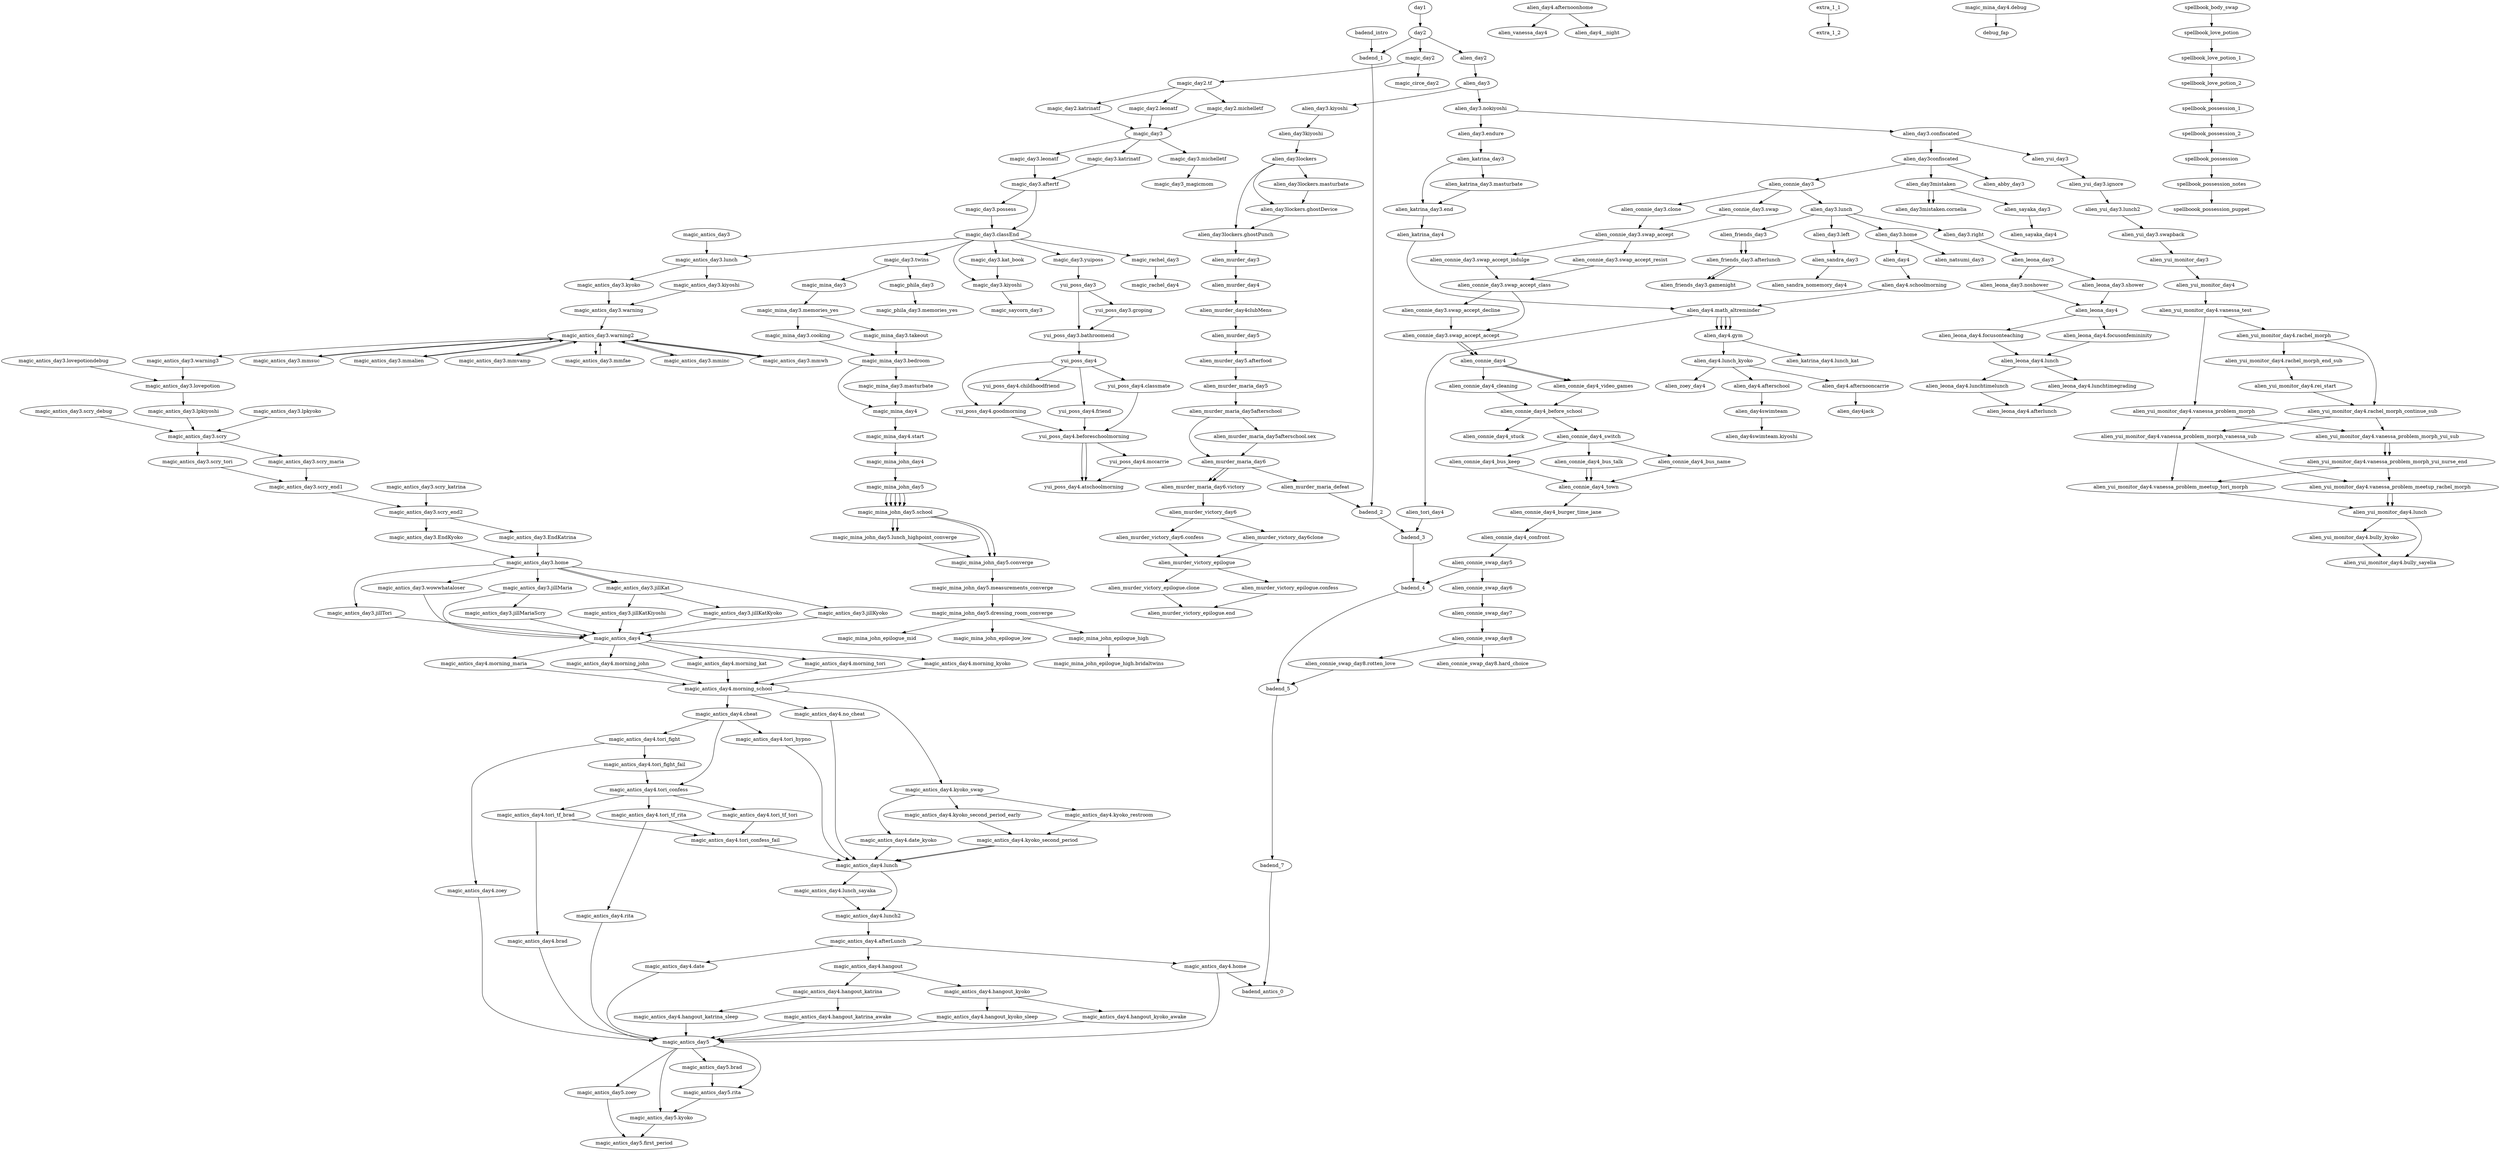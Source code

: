 digraph G{
	"alien_connie_day3" -> "alien_day3.lunch"
	"alien_connie_day3" -> "alien_connie_day3.swap"
	"alien_connie_day3" -> "alien_connie_day3.clone"
	"alien_connie_day3.swap" -> "alien_connie_day3.swap_accept"
	"alien_connie_day3.clone" -> "alien_connie_day3.swap_accept"
	"alien_connie_day3.swap_accept" -> "alien_connie_day3.swap_accept_indulge"
	"alien_connie_day3.swap_accept" -> "alien_connie_day3.swap_accept_resist"
	"alien_connie_day3.swap_accept_indulge" -> "alien_connie_day3.swap_accept_class"
	"alien_connie_day3.swap_accept_resist" -> "alien_connie_day3.swap_accept_class"
	"alien_connie_day3.swap_accept_class" -> "alien_connie_day3.swap_accept_decline"
	"alien_connie_day3.swap_accept_class" -> "alien_connie_day3.swap_accept_accept"
	"alien_connie_day3.swap_accept_decline" -> "alien_connie_day3.swap_accept_accept"
	"alien_connie_day3.swap_accept_accept" -> "alien_connie_day4"
	"alien_connie_day3.swap_accept_accept" -> "alien_connie_day4"
	"alien_connie_day4" -> "alien_connie_day4_video_games"
	"alien_connie_day4" -> "alien_connie_day4_video_games"
	"alien_connie_day4" -> "alien_connie_day4_cleaning"
	"alien_connie_day4_video_games" -> "alien_connie_day4_before_school"
	"alien_connie_day4_cleaning" -> "alien_connie_day4_before_school"
	"alien_connie_day4_before_school" -> "alien_connie_day4_switch"
	"alien_connie_day4_before_school" -> "alien_connie_day4_stuck"
	"alien_connie_day4_switch" -> "alien_connie_day4_bus_name"
	"alien_connie_day4_switch" -> "alien_connie_day4_bus_keep"
	"alien_connie_day4_switch" -> "alien_connie_day4_bus_talk"
	"alien_connie_day4_bus_name" -> "alien_connie_day4_town"
	"alien_connie_day4_bus_keep" -> "alien_connie_day4_town"
	"alien_connie_day4_bus_talk" -> "alien_connie_day4_town"
	"alien_connie_day4_bus_talk" -> "alien_connie_day4_town"
	"alien_connie_day4_town" -> "alien_connie_day4_burger_time_jane"
	"alien_connie_day4_burger_time_jane" -> "alien_connie_day4_confront"
	"alien_connie_day4_confront" -> "alien_connie_swap_day5"
	"alien_connie_swap_day5" -> "badend_4"
	"alien_connie_swap_day5" -> "alien_connie_swap_day6"
	"alien_connie_swap_day6" -> "alien_connie_swap_day7"
	"alien_connie_swap_day7" -> "alien_connie_swap_day8"
	"alien_connie_swap_day8" -> "alien_connie_swap_day8.rotten_love"
	"alien_connie_swap_day8" -> "alien_connie_swap_day8.hard_choice"
	"alien_connie_swap_day8.rotten_love" -> "badend_5"
	"alien_day2" -> "alien_day3"
	"alien_day3confiscated" -> "alien_day3mistaken"
	"alien_day3confiscated" -> "alien_abby_day3"
	"alien_day3confiscated" -> "alien_connie_day3"
	"alien_day3kiyoshi" -> "alien_day3lockers"
	"alien_day3lockers" -> "alien_day3lockers.masturbate"
	"alien_day3lockers" -> "alien_day3lockers.ghostDevice"
	"alien_day3lockers" -> "alien_day3lockers.ghostPunch"
	"alien_day3lockers.masturbate" -> "alien_day3lockers.ghostDevice"
	"alien_day3lockers.ghostDevice" -> "alien_day3lockers.ghostPunch"
	"alien_day3lockers.ghostPunch" -> "alien_murder_day3"
	"alien_day3mistaken" -> "alien_day3mistaken.cornelia"
	"alien_day3mistaken" -> "alien_day3mistaken.cornelia"
	"alien_day3mistaken" -> "alien_sayaka_day3"
	"alien_day3" -> "alien_day3.kiyoshi"
	"alien_day3" -> "alien_day3.nokiyoshi"
	"alien_day3.kiyoshi" -> "alien_day3kiyoshi"
	"alien_day3.nokiyoshi" -> "alien_day3.confiscated"
	"alien_day3.nokiyoshi" -> "alien_day3.endure"
	"alien_day3.confiscated" -> "alien_day3confiscated"
	"alien_day3.confiscated" -> "alien_yui_day3"
	"alien_day3.endure" -> "alien_katrina_day3"
	"alien_day3.lunch" -> "alien_friends_day3"
	"alien_day3.lunch" -> "alien_day3.left"
	"alien_day3.lunch" -> "alien_day3.right"
	"alien_day3.lunch" -> "alien_day3.home"
	"alien_day3.left" -> "alien_sandra_day3"
	"alien_day3.right" -> "alien_leona_day3"
	"alien_day3.home" -> "alien_natsumi_day3"
	"alien_day3.home" -> "alien_day4"
	"alien_day4" -> "alien_day4.schoolmorning"
	"alien_day4.schoolmorning" -> "alien_day4.math_altreminder"
	"alien_day4.math_altreminder" -> "alien_day4.gym"
	"alien_day4.math_altreminder" -> "alien_day4.gym"
	"alien_day4.math_altreminder" -> "alien_tori_day4"
	"alien_day4.math_altreminder" -> "alien_day4.gym"
	"alien_day4.math_altreminder" -> "alien_day4.gym"
	"alien_day4.gym" -> "alien_katrina_day4.lunch_kat"
	"alien_day4.gym" -> "alien_day4.lunch_kyoko"
	"alien_day4.lunch_kyoko" -> "alien_zoey_day4"
	"alien_day4.lunch_kyoko" -> "alien_day4.afterschool"
	"alien_day4.lunch_kyoko" -> "alien_day4.afternooncarrie"
	"alien_day4.afterschool" -> "alien_day4swimteam"
	"alien_day4.afternooncarrie" -> "alien_day4jack"
	"alien_day4.afternoonhome" -> "alien_vanessa_day4"
	"alien_day4.afternoonhome" -> "alien_day4__night"
	"alien_day4swimteam" -> "alien_day4swimteam.kiyoshi"
	"alien_friends_day3" -> "alien_friends_day3.afterlunch"
	"alien_friends_day3" -> "alien_friends_day3.afterlunch"
	"alien_friends_day3.afterlunch" -> "alien_friends_day3.gamenight"
	"alien_friends_day3.afterlunch" -> "alien_friends_day3.gamenight"
	"alien_katrina_day3" -> "alien_katrina_day3.masturbate"
	"alien_katrina_day3" -> "alien_katrina_day3.end"
	"alien_katrina_day3.masturbate" -> "alien_katrina_day3.end"
	"alien_katrina_day3.end" -> "alien_katrina_day4"
	"alien_katrina_day4" -> "alien_day4.math_altreminder"
	"alien_leona_day3" -> "alien_leona_day3.shower"
	"alien_leona_day3" -> "alien_leona_day3.noshower"
	"alien_leona_day3.shower" -> "alien_leona_day4"
	"alien_leona_day3.noshower" -> "alien_leona_day4"
	"alien_leona_day4" -> "alien_leona_day4.focusonfemininity"
	"alien_leona_day4" -> "alien_leona_day4.focusonteaching"
	"alien_leona_day4.focusonfemininity" -> "alien_leona_day4.lunch"
	"alien_leona_day4.focusonteaching" -> "alien_leona_day4.lunch"
	"alien_leona_day4.lunch" -> "alien_leona_day4.lunchtimegrading"
	"alien_leona_day4.lunch" -> "alien_leona_day4.lunchtimelunch"
	"alien_leona_day4.lunchtimegrading" -> "alien_leona_day4.afterlunch"
	"alien_leona_day4.lunchtimelunch" -> "alien_leona_day4.afterlunch"
	"alien_murder_day3" -> "alien_murder_day4"
	"alien_murder_day4clubMens" -> "alien_murder_day5"
	"alien_murder_day4" -> "alien_murder_day4clubMens"
	"alien_murder_day5" -> "alien_murder_day5.afterfood"
	"alien_murder_day5.afterfood" -> "alien_murder_maria_day5"
	"alien_murder_maria_day5afterschool" -> "alien_murder_maria_day5afterschool.sex"
	"alien_murder_maria_day5afterschool" -> "alien_murder_maria_day6"
	"alien_murder_maria_day5afterschool.sex" -> "alien_murder_maria_day6"
	"alien_murder_maria_day5" -> "alien_murder_maria_day5afterschool"
	"alien_murder_maria_day6" -> "alien_murder_maria_defeat"
	"alien_murder_maria_day6" -> "alien_murder_maria_day6.victory"
	"alien_murder_maria_day6" -> "alien_murder_maria_day6.victory"
	"alien_murder_maria_day6.victory" -> "alien_murder_victory_day6"
	"alien_murder_maria_defeat" -> "badend_2"
	"alien_murder_victory_day6" -> "alien_murder_victory_day6.confess"
	"alien_murder_victory_day6" -> "alien_murder_victory_day6clone"
	"alien_murder_victory_day6.confess" -> "alien_murder_victory_epilogue"
	"alien_murder_victory_day6clone" -> "alien_murder_victory_epilogue"
	"alien_murder_victory_epilogue" -> "alien_murder_victory_epilogue.confess"
	"alien_murder_victory_epilogue" -> "alien_murder_victory_epilogue.clone"
	"alien_murder_victory_epilogue.confess" -> "alien_murder_victory_epilogue.end"
	"alien_murder_victory_epilogue.clone" -> "alien_murder_victory_epilogue.end"
	"alien_sandra_day3" -> "alien_sandra_nomemory_day4"
	"alien_sayaka_day3" -> "alien_sayaka_day4"
	"alien_tori_day4" -> "badend_3"
	"alien_yui_day3" -> "alien_yui_day3.ignore"
	"alien_yui_day3.ignore" -> "alien_yui_day3.lunch2"
	"alien_yui_day3.lunch2" -> "alien_yui_day3.swapback"
	"alien_yui_day3.swapback" -> "alien_yui_monitor_day3"
	"alien_yui_monitor_day3" -> "alien_yui_monitor_day4"
	"alien_yui_monitor_day4" -> "alien_yui_monitor_day4.vanessa_test"
	"alien_yui_monitor_day4.vanessa_test" -> "alien_yui_monitor_day4.rachel_morph"
	"alien_yui_monitor_day4.vanessa_test" -> "alien_yui_monitor_day4.vanessa_problem_morph"
	"alien_yui_monitor_day4.rachel_morph" -> "alien_yui_monitor_day4.rachel_morph_end_sub"
	"alien_yui_monitor_day4.rachel_morph" -> "alien_yui_monitor_day4.rachel_morph_continue_sub"
	"alien_yui_monitor_day4.rachel_morph_end_sub" -> "alien_yui_monitor_day4.rei_start"
	"alien_yui_monitor_day4.rei_start" -> "alien_yui_monitor_day4.rachel_morph_continue_sub"
	"alien_yui_monitor_day4.rachel_morph_continue_sub" -> "alien_yui_monitor_day4.vanessa_problem_morph_yui_sub"
	"alien_yui_monitor_day4.rachel_morph_continue_sub" -> "alien_yui_monitor_day4.vanessa_problem_morph_vanessa_sub"
	"alien_yui_monitor_day4.vanessa_problem_morph" -> "alien_yui_monitor_day4.vanessa_problem_morph_yui_sub"
	"alien_yui_monitor_day4.vanessa_problem_morph" -> "alien_yui_monitor_day4.vanessa_problem_morph_vanessa_sub"
	"alien_yui_monitor_day4.vanessa_problem_morph_yui_sub" -> "alien_yui_monitor_day4.vanessa_problem_morph_yui_nurse_end"
	"alien_yui_monitor_day4.vanessa_problem_morph_yui_sub" -> "alien_yui_monitor_day4.vanessa_problem_morph_yui_nurse_end"
	"alien_yui_monitor_day4.vanessa_problem_morph_yui_nurse_end" -> "alien_yui_monitor_day4.vanessa_problem_meetup_rachel_morph"
	"alien_yui_monitor_day4.vanessa_problem_morph_yui_nurse_end" -> "alien_yui_monitor_day4.vanessa_problem_meetup_tori_morph"
	"alien_yui_monitor_day4.vanessa_problem_morph_vanessa_sub" -> "alien_yui_monitor_day4.vanessa_problem_meetup_rachel_morph"
	"alien_yui_monitor_day4.vanessa_problem_morph_vanessa_sub" -> "alien_yui_monitor_day4.vanessa_problem_meetup_tori_morph"
	"alien_yui_monitor_day4.vanessa_problem_meetup_rachel_morph" -> "alien_yui_monitor_day4.lunch"
	"alien_yui_monitor_day4.vanessa_problem_meetup_rachel_morph" -> "alien_yui_monitor_day4.lunch"
	"alien_yui_monitor_day4.vanessa_problem_meetup_tori_morph" -> "alien_yui_monitor_day4.lunch"
	"alien_yui_monitor_day4.lunch" -> "alien_yui_monitor_day4.bully_kyoko"
	"alien_yui_monitor_day4.lunch" -> "alien_yui_monitor_day4.bully_sayelia"
	"alien_yui_monitor_day4.bully_kyoko" -> "alien_yui_monitor_day4.bully_sayelia"
	"badend_intro" -> "badend_1"
	"badend_1" -> "badend_2"
	"badend_2" -> "badend_3"
	"badend_3" -> "badend_4"
	"badend_4" -> "badend_5"
	"badend_5" -> "badend_7"
	"badend_7" -> "badend_antics_0"
	"day1" -> "day2"
	"day2" -> "badend_1"
	"day2" -> "alien_day2"
	"day2" -> "magic_day2"
	"extra_1_1" -> "extra_1_2"
	"magic_antics_day3" -> "magic_antics_day3.lunch"
	"magic_antics_day3.lunch" -> "magic_antics_day3.kiyoshi"
	"magic_antics_day3.lunch" -> "magic_antics_day3.kyoko"
	"magic_antics_day3.kiyoshi" -> "magic_antics_day3.warning"
	"magic_antics_day3.kyoko" -> "magic_antics_day3.warning"
	"magic_antics_day3.warning" -> "magic_antics_day3.warning2"
	"magic_antics_day3.warning2" -> "magic_antics_day3.mmsuc"
	"magic_antics_day3.warning2" -> "magic_antics_day3.mmalien"
	"magic_antics_day3.warning2" -> "magic_antics_day3.mmvamp"
	"magic_antics_day3.warning2" -> "magic_antics_day3.mmfae"
	"magic_antics_day3.warning2" -> "magic_antics_day3.mminc"
	"magic_antics_day3.warning2" -> "magic_antics_day3.mmwh"
	"magic_antics_day3.warning2" -> "magic_antics_day3.mmwh"
	"magic_antics_day3.warning2" -> "magic_antics_day3.warning3"
	"magic_antics_day3.mmsuc" -> "magic_antics_day3.warning2"
	"magic_antics_day3.mminc" -> "magic_antics_day3.warning2"
	"magic_antics_day3.mmalien" -> "magic_antics_day3.warning2"
	"magic_antics_day3.mmfae" -> "magic_antics_day3.warning2"
	"magic_antics_day3.mmvamp" -> "magic_antics_day3.warning2"
	"magic_antics_day3.mmwh" -> "magic_antics_day3.warning2"
	"magic_antics_day3.warning3" -> "magic_antics_day3.lovepotion"
	"magic_antics_day3.lovepotiondebug" -> "magic_antics_day3.lovepotion"
	"magic_antics_day3.lovepotion" -> "magic_antics_day3.lpkiyoshi"
	"magic_antics_day3.lpkiyoshi" -> "magic_antics_day3.scry"
	"magic_antics_day3.lpkyoko" -> "magic_antics_day3.scry"
	"magic_antics_day3.scry_debug" -> "magic_antics_day3.scry"
	"magic_antics_day3.scry" -> "magic_antics_day3.scry_tori"
	"magic_antics_day3.scry" -> "magic_antics_day3.scry_maria"
	"magic_antics_day3.scry_katrina" -> "magic_antics_day3.scry_end2"
	"magic_antics_day3.scry_maria" -> "magic_antics_day3.scry_end1"
	"magic_antics_day3.scry_tori" -> "magic_antics_day3.scry_end1"
	"magic_antics_day3.scry_end1" -> "magic_antics_day3.scry_end2"
	"magic_antics_day3.scry_end2" -> "magic_antics_day3.EndKyoko"
	"magic_antics_day3.scry_end2" -> "magic_antics_day3.EndKatrina"
	"magic_antics_day3.EndKyoko" -> "magic_antics_day3.home"
	"magic_antics_day3.EndKatrina" -> "magic_antics_day3.home"
	"magic_antics_day3.home" -> "magic_antics_day3.jillKat"
	"magic_antics_day3.home" -> "magic_antics_day3.jillKat"
	"magic_antics_day3.home" -> "magic_antics_day3.jillKyoko"
	"magic_antics_day3.home" -> "magic_antics_day3.jillMaria"
	"magic_antics_day3.home" -> "magic_antics_day3.jillTori"
	"magic_antics_day3.home" -> "magic_antics_day3.wowwhataloser"
	"magic_antics_day3.jillTori" -> "magic_antics_day4"
	"magic_antics_day3.jillKat" -> "magic_antics_day3.jillKatKyoko"
	"magic_antics_day3.jillKat" -> "magic_antics_day3.jillKatKiyoshi"
	"magic_antics_day3.jillKatKyoko" -> "magic_antics_day4"
	"magic_antics_day3.jillKatKiyoshi" -> "magic_antics_day4"
	"magic_antics_day3.jillMaria" -> "magic_antics_day3.jillMariaScry"
	"magic_antics_day3.jillMaria" -> "magic_antics_day4"
	"magic_antics_day3.jillMariaScry" -> "magic_antics_day4"
	"magic_antics_day3.jillKyoko" -> "magic_antics_day4"
	"magic_antics_day3.wowwhataloser" -> "magic_antics_day4"
	"magic_antics_day4" -> "magic_antics_day4.morning_kat"
	"magic_antics_day4" -> "magic_antics_day4.morning_tori"
	"magic_antics_day4" -> "magic_antics_day4.morning_kyoko"
	"magic_antics_day4" -> "magic_antics_day4.morning_maria"
	"magic_antics_day4" -> "magic_antics_day4.morning_john"
	"magic_antics_day4.morning_maria" -> "magic_antics_day4.morning_school"
	"magic_antics_day4.morning_tori" -> "magic_antics_day4.morning_school"
	"magic_antics_day4.morning_kat" -> "magic_antics_day4.morning_school"
	"magic_antics_day4.morning_kyoko" -> "magic_antics_day4.morning_school"
	"magic_antics_day4.morning_john" -> "magic_antics_day4.morning_school"
	"magic_antics_day4.morning_school" -> "magic_antics_day4.kyoko_swap"
	"magic_antics_day4.morning_school" -> "magic_antics_day4.cheat"
	"magic_antics_day4.morning_school" -> "magic_antics_day4.no_cheat"
	"magic_antics_day4.cheat" -> "magic_antics_day4.tori_hypno"
	"magic_antics_day4.cheat" -> "magic_antics_day4.tori_fight"
	"magic_antics_day4.cheat" -> "magic_antics_day4.tori_confess"
	"magic_antics_day4.tori_hypno" -> "magic_antics_day4.lunch"
	"magic_antics_day4.tori_fight" -> "magic_antics_day4.tori_fight_fail"
	"magic_antics_day4.tori_fight" -> "magic_antics_day4.zoey"
	"magic_antics_day4.tori_fight_fail" -> "magic_antics_day4.tori_confess"
	"magic_antics_day4.tori_confess" -> "magic_antics_day4.tori_tf_brad"
	"magic_antics_day4.tori_confess" -> "magic_antics_day4.tori_tf_rita"
	"magic_antics_day4.tori_confess" -> "magic_antics_day4.tori_tf_tori"
	"magic_antics_day4.tori_tf_brad" -> "magic_antics_day4.tori_confess_fail"
	"magic_antics_day4.tori_tf_brad" -> "magic_antics_day4.brad"
	"magic_antics_day4.tori_tf_rita" -> "magic_antics_day4.tori_confess_fail"
	"magic_antics_day4.tori_tf_rita" -> "magic_antics_day4.rita"
	"magic_antics_day4.tori_tf_tori" -> "magic_antics_day4.tori_confess_fail"
	"magic_antics_day4.tori_confess_fail" -> "magic_antics_day4.lunch"
	"magic_antics_day4.no_cheat" -> "magic_antics_day4.lunch"
	"magic_antics_day4.kyoko_swap" -> "magic_antics_day4.date_kyoko"
	"magic_antics_day4.kyoko_swap" -> "magic_antics_day4.kyoko_second_period_early"
	"magic_antics_day4.kyoko_swap" -> "magic_antics_day4.kyoko_restroom"
	"magic_antics_day4.kyoko_restroom" -> "magic_antics_day4.kyoko_second_period"
	"magic_antics_day4.kyoko_second_period_early" -> "magic_antics_day4.kyoko_second_period"
	"magic_antics_day4.kyoko_second_period" -> "magic_antics_day4.lunch"
	"magic_antics_day4.kyoko_second_period" -> "magic_antics_day4.lunch"
	"magic_antics_day4.date_kyoko" -> "magic_antics_day4.lunch"
	"magic_antics_day4.lunch" -> "magic_antics_day4.lunch_sayaka"
	"magic_antics_day4.lunch" -> "magic_antics_day4.lunch2"
	"magic_antics_day4.lunch_sayaka" -> "magic_antics_day4.lunch2"
	"magic_antics_day4.lunch2" -> "magic_antics_day4.afterLunch"
	"magic_antics_day4.afterLunch" -> "magic_antics_day4.home"
	"magic_antics_day4.afterLunch" -> "magic_antics_day4.date"
	"magic_antics_day4.afterLunch" -> "magic_antics_day4.hangout"
	"magic_antics_day4.home" -> "badend_antics_0"
	"magic_antics_day4.home" -> "magic_antics_day5"
	"magic_antics_day4.hangout" -> "magic_antics_day4.hangout_katrina"
	"magic_antics_day4.hangout" -> "magic_antics_day4.hangout_kyoko"
	"magic_antics_day4.hangout_katrina" -> "magic_antics_day4.hangout_katrina_sleep"
	"magic_antics_day4.hangout_katrina" -> "magic_antics_day4.hangout_katrina_awake"
	"magic_antics_day4.hangout_katrina_sleep" -> "magic_antics_day5"
	"magic_antics_day4.hangout_katrina_awake" -> "magic_antics_day5"
	"magic_antics_day4.hangout_kyoko" -> "magic_antics_day4.hangout_kyoko_sleep"
	"magic_antics_day4.hangout_kyoko" -> "magic_antics_day4.hangout_kyoko_awake"
	"magic_antics_day4.hangout_kyoko_sleep" -> "magic_antics_day5"
	"magic_antics_day4.hangout_kyoko_awake" -> "magic_antics_day5"
	"magic_antics_day4.date" -> "magic_antics_day5"
	"magic_antics_day4.zoey" -> "magic_antics_day5"
	"magic_antics_day4.rita" -> "magic_antics_day5"
	"magic_antics_day4.brad" -> "magic_antics_day5"
	"magic_antics_day5" -> "magic_antics_day5.zoey"
	"magic_antics_day5" -> "magic_antics_day5.brad"
	"magic_antics_day5" -> "magic_antics_day5.rita"
	"magic_antics_day5" -> "magic_antics_day5.kyoko"
	"magic_antics_day5.zoey" -> "magic_antics_day5.first_period"
	"magic_antics_day5.brad" -> "magic_antics_day5.rita"
	"magic_antics_day5.rita" -> "magic_antics_day5.kyoko"
	"magic_antics_day5.kyoko" -> "magic_antics_day5.first_period"
	"magic_day2" -> "magic_day2.tf"
	"magic_day2" -> "magic_circe_day2"
	"magic_day2.tf" -> "magic_day2.katrinatf"
	"magic_day2.tf" -> "magic_day2.leonatf"
	"magic_day2.tf" -> "magic_day2.michelletf"
	"magic_day2.leonatf" -> "magic_day3"
	"magic_day2.katrinatf" -> "magic_day3"
	"magic_day2.michelletf" -> "magic_day3"
	"magic_day3" -> "magic_day3.katrinatf"
	"magic_day3" -> "magic_day3.leonatf"
	"magic_day3" -> "magic_day3.michelletf"
	"magic_day3.leonatf" -> "magic_day3.aftertf"
	"magic_day3.katrinatf" -> "magic_day3.aftertf"
	"magic_day3.michelletf" -> "magic_day3_magicmom"
	"magic_day3.aftertf" -> "magic_day3.possess"
	"magic_day3.aftertf" -> "magic_day3.classEnd"
	"magic_day3.possess" -> "magic_day3.classEnd"
	"magic_day3.classEnd" -> "magic_day3.twins"
	"magic_day3.classEnd" -> "magic_day3.yuiposs"
	"magic_day3.classEnd" -> "magic_day3.kiyoshi"
	"magic_day3.classEnd" -> "magic_antics_day3.lunch"
	"magic_day3.classEnd" -> "magic_day3.kat_book"
	"magic_day3.classEnd" -> "magic_rachel_day3"
	"magic_day3.kat_book" -> "magic_day3.kiyoshi"
	"magic_day3.kiyoshi" -> "magic_saycorn_day3"
	"magic_day3.twins" -> "magic_phila_day3"
	"magic_day3.twins" -> "magic_mina_day3"
	"magic_day3.yuiposs" -> "yui_poss_day3"
	"magic_mina_day3" -> "magic_mina_day3.memories_yes"
	"magic_mina_day3.memories_yes" -> "magic_mina_day3.takeout"
	"magic_mina_day3.memories_yes" -> "magic_mina_day3.cooking"
	"magic_mina_day3.cooking" -> "magic_mina_day3.bedroom"
	"magic_mina_day3.takeout" -> "magic_mina_day3.bedroom"
	"magic_mina_day3.bedroom" -> "magic_mina_day3.masturbate"
	"magic_mina_day3.bedroom" -> "magic_mina_day4"
	"magic_mina_day3.masturbate" -> "magic_mina_day4"
	"magic_mina_day4" -> "magic_mina_day4.start"
	"magic_mina_day4.debug" -> "debug_fap"
	"magic_mina_day4.start" -> "magic_mina_john_day4"
	"magic_mina_john_day4" -> "magic_mina_john_day5"
	"magic_mina_john_day5" -> "magic_mina_john_day5.school"
	"magic_mina_john_day5" -> "magic_mina_john_day5.school"
	"magic_mina_john_day5" -> "magic_mina_john_day5.school"
	"magic_mina_john_day5" -> "magic_mina_john_day5.school"
	"magic_mina_john_day5" -> "magic_mina_john_day5.school"
	"magic_mina_john_day5.school" -> "magic_mina_john_day5.lunch_highpoint_converge"
	"magic_mina_john_day5.school" -> "magic_mina_john_day5.lunch_highpoint_converge"
	"magic_mina_john_day5.school" -> "magic_mina_john_day5.converge"
	"magic_mina_john_day5.school" -> "magic_mina_john_day5.converge"
	"magic_mina_john_day5.lunch_highpoint_converge" -> "magic_mina_john_day5.converge"
	"magic_mina_john_day5.converge" -> "magic_mina_john_day5.measurements_converge"
	"magic_mina_john_day5.measurements_converge" -> "magic_mina_john_day5.dressing_room_converge"
	"magic_mina_john_day5.dressing_room_converge" -> "magic_mina_john_epilogue_high"
	"magic_mina_john_day5.dressing_room_converge" -> "magic_mina_john_epilogue_mid"
	"magic_mina_john_day5.dressing_room_converge" -> "magic_mina_john_epilogue_low"
	"magic_mina_john_epilogue_high" -> "magic_mina_john_epilogue_high.bridaltwins"
	"magic_phila_day3" -> "magic_phila_day3.memories_yes"
	"magic_rachel_day3" -> "magic_rachel_day4"
	"spellbook_body_swap" -> "spellbook_love_potion"
	"spellbook_love_potion" -> "spellbook_love_potion_1"
	"spellbook_love_potion_1" -> "spellbook_love_potion_2"
	"spellbook_love_potion_2" -> "spellbook_possession_1"
	"spellbook_possession_1" -> "spellbook_possession_2"
	"spellbook_possession_2" -> "spellbook_possession"
	"spellbook_possession" -> "spellbook_possession_notes"
	"spellbook_possession_notes" -> "spellboook_possession_puppet"
	"yui_poss_day3" -> "yui_poss_day3.groping"
	"yui_poss_day3" -> "yui_poss_day3.bathroomend"
	"yui_poss_day3.groping" -> "yui_poss_day3.bathroomend"
	"yui_poss_day3.bathroomend" -> "yui_poss_day4"
	"yui_poss_day4" -> "yui_poss_day4.childhoodfriend"
	"yui_poss_day4" -> "yui_poss_day4.friend"
	"yui_poss_day4" -> "yui_poss_day4.classmate"
	"yui_poss_day4" -> "yui_poss_day4.goodmorning"
	"yui_poss_day4.childhoodfriend" -> "yui_poss_day4.goodmorning"
	"yui_poss_day4.friend" -> "yui_poss_day4.beforeschoolmorning"
	"yui_poss_day4.classmate" -> "yui_poss_day4.beforeschoolmorning"
	"yui_poss_day4.goodmorning" -> "yui_poss_day4.beforeschoolmorning"
	"yui_poss_day4.beforeschoolmorning" -> "yui_poss_day4.mccarrie"
	"yui_poss_day4.beforeschoolmorning" -> "yui_poss_day4.atschoolmorning"
	"yui_poss_day4.beforeschoolmorning" -> "yui_poss_day4.atschoolmorning"
	"yui_poss_day4.mccarrie" -> "yui_poss_day4.atschoolmorning"
}